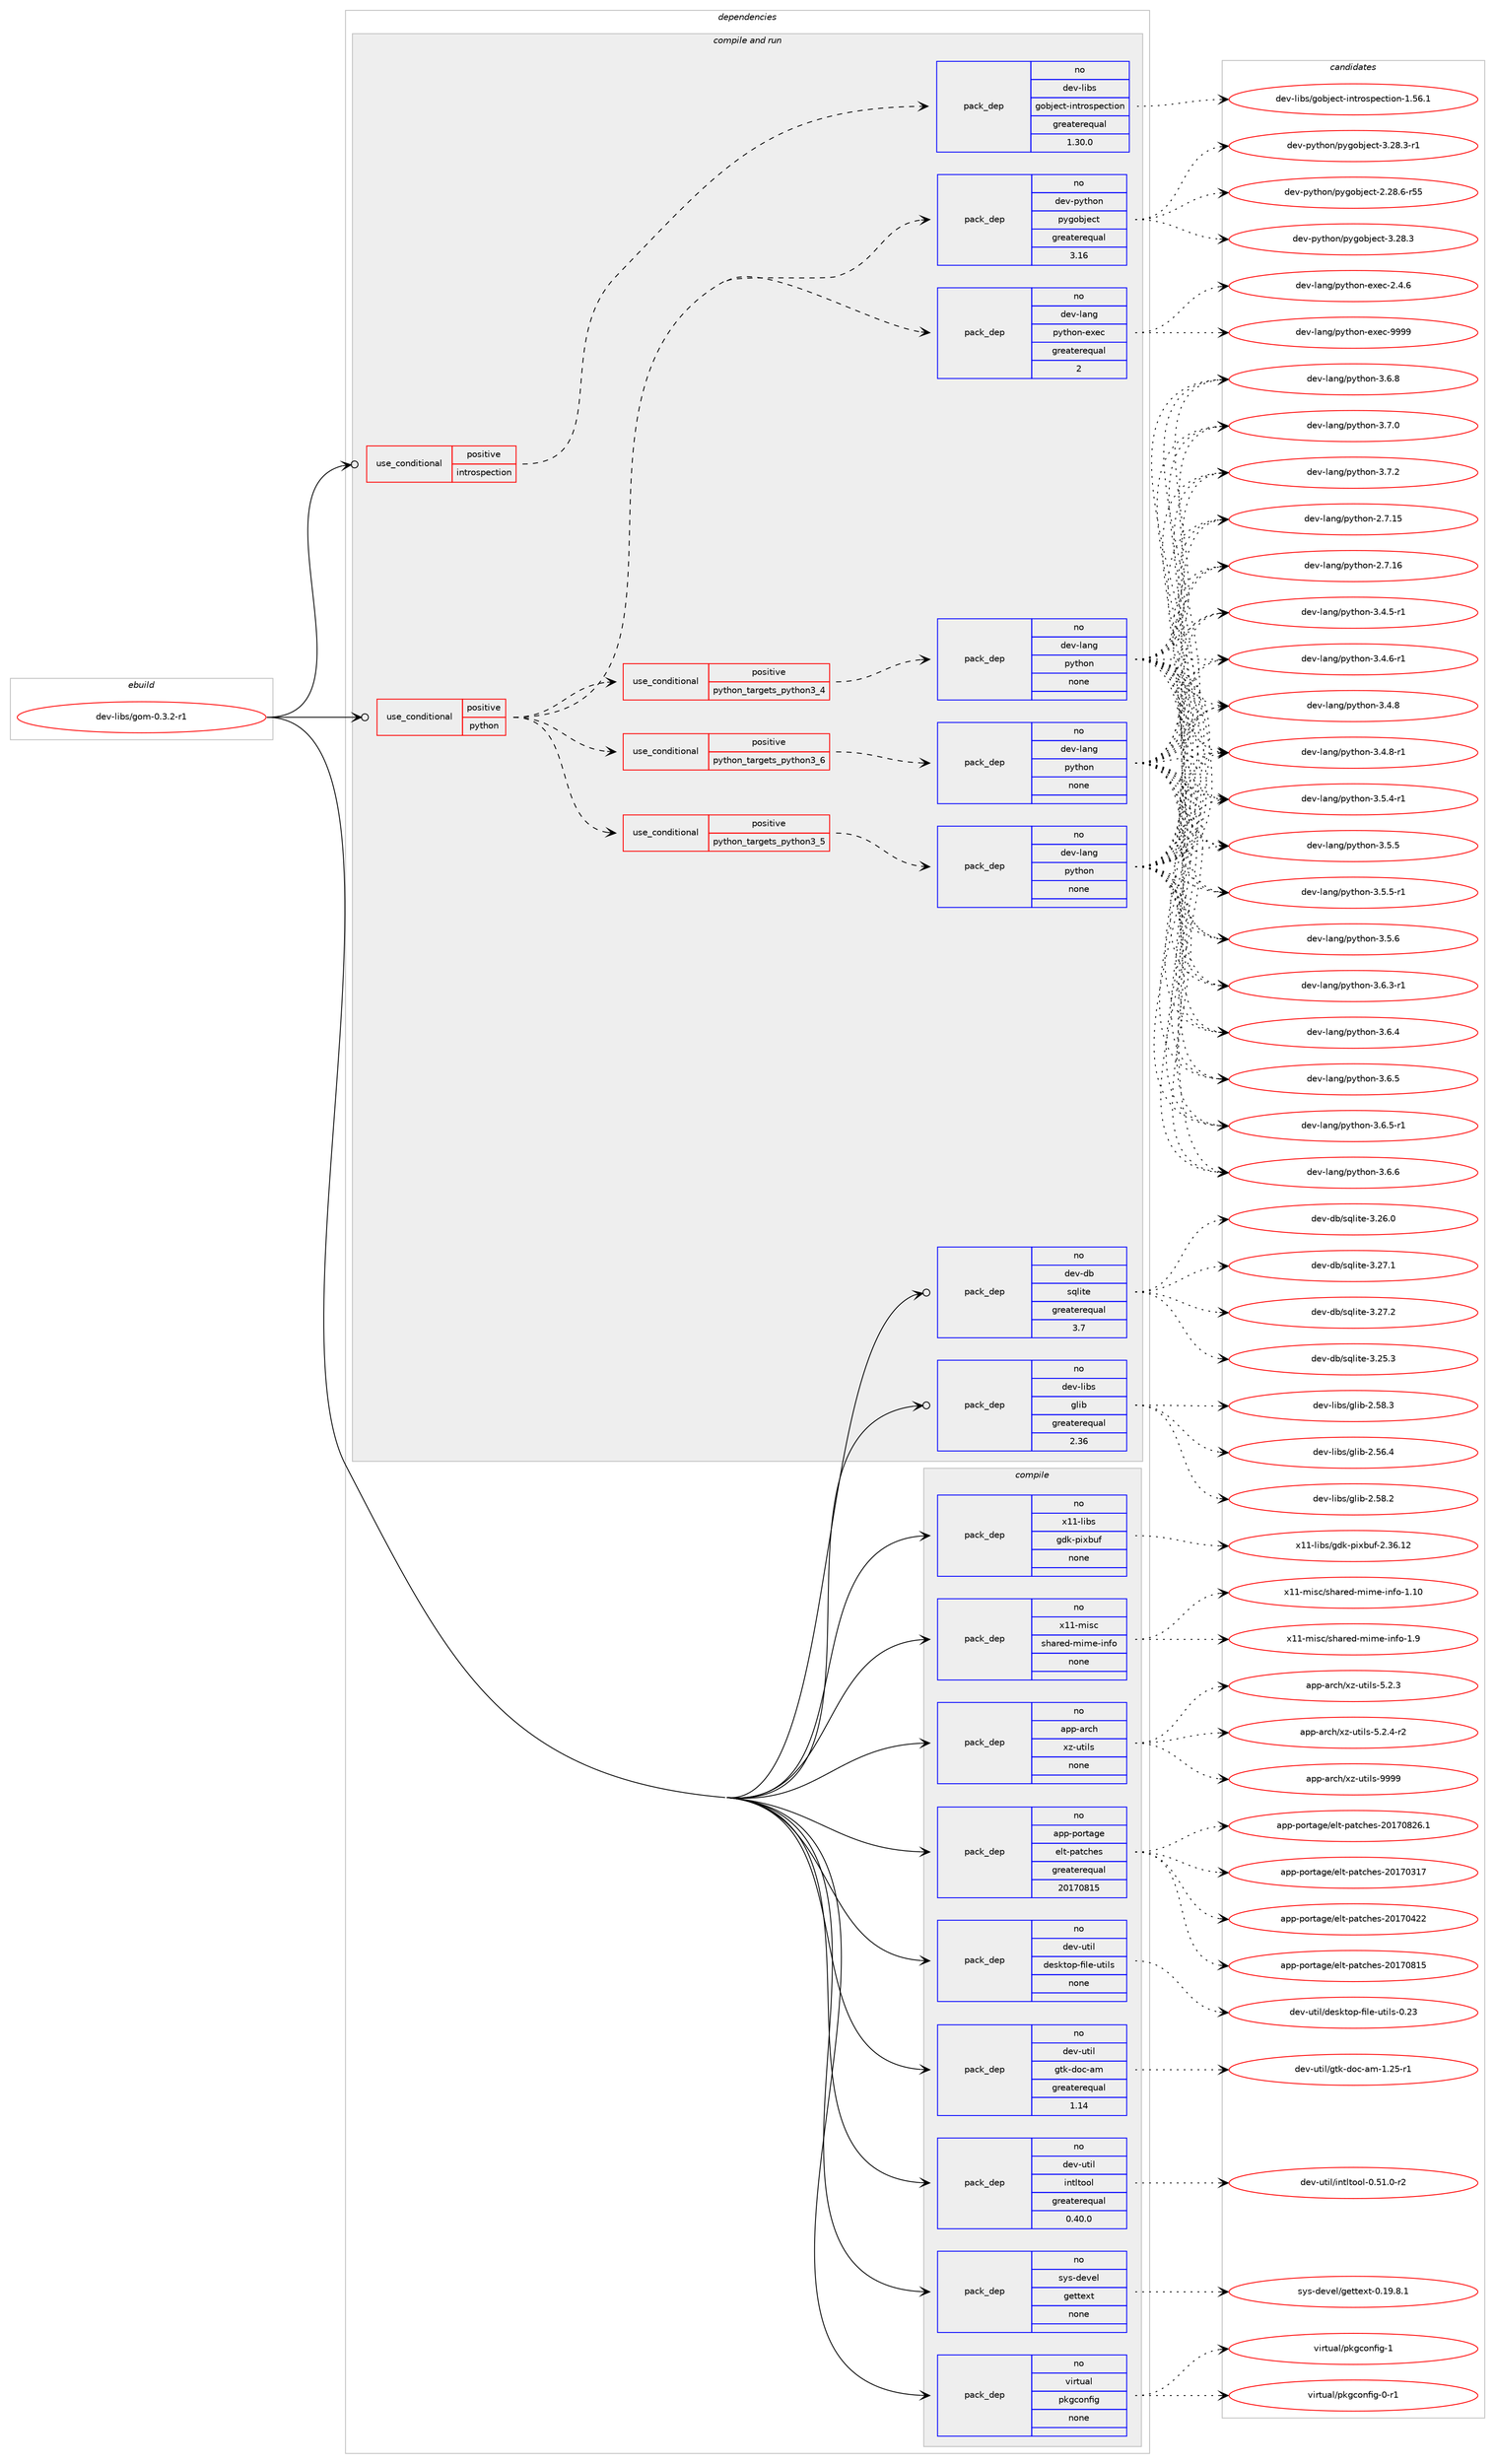 digraph prolog {

# *************
# Graph options
# *************

newrank=true;
concentrate=true;
compound=true;
graph [rankdir=LR,fontname=Helvetica,fontsize=10,ranksep=1.5];#, ranksep=2.5, nodesep=0.2];
edge  [arrowhead=vee];
node  [fontname=Helvetica,fontsize=10];

# **********
# The ebuild
# **********

subgraph cluster_leftcol {
color=gray;
rank=same;
label=<<i>ebuild</i>>;
id [label="dev-libs/gom-0.3.2-r1", color=red, width=4, href="../dev-libs/gom-0.3.2-r1.svg"];
}

# ****************
# The dependencies
# ****************

subgraph cluster_midcol {
color=gray;
label=<<i>dependencies</i>>;
subgraph cluster_compile {
fillcolor="#eeeeee";
style=filled;
label=<<i>compile</i>>;
subgraph pack977738 {
dependency1366185 [label=<<TABLE BORDER="0" CELLBORDER="1" CELLSPACING="0" CELLPADDING="4" WIDTH="220"><TR><TD ROWSPAN="6" CELLPADDING="30">pack_dep</TD></TR><TR><TD WIDTH="110">no</TD></TR><TR><TD>app-arch</TD></TR><TR><TD>xz-utils</TD></TR><TR><TD>none</TD></TR><TR><TD></TD></TR></TABLE>>, shape=none, color=blue];
}
id:e -> dependency1366185:w [weight=20,style="solid",arrowhead="vee"];
subgraph pack977739 {
dependency1366186 [label=<<TABLE BORDER="0" CELLBORDER="1" CELLSPACING="0" CELLPADDING="4" WIDTH="220"><TR><TD ROWSPAN="6" CELLPADDING="30">pack_dep</TD></TR><TR><TD WIDTH="110">no</TD></TR><TR><TD>app-portage</TD></TR><TR><TD>elt-patches</TD></TR><TR><TD>greaterequal</TD></TR><TR><TD>20170815</TD></TR></TABLE>>, shape=none, color=blue];
}
id:e -> dependency1366186:w [weight=20,style="solid",arrowhead="vee"];
subgraph pack977740 {
dependency1366187 [label=<<TABLE BORDER="0" CELLBORDER="1" CELLSPACING="0" CELLPADDING="4" WIDTH="220"><TR><TD ROWSPAN="6" CELLPADDING="30">pack_dep</TD></TR><TR><TD WIDTH="110">no</TD></TR><TR><TD>dev-util</TD></TR><TR><TD>desktop-file-utils</TD></TR><TR><TD>none</TD></TR><TR><TD></TD></TR></TABLE>>, shape=none, color=blue];
}
id:e -> dependency1366187:w [weight=20,style="solid",arrowhead="vee"];
subgraph pack977741 {
dependency1366188 [label=<<TABLE BORDER="0" CELLBORDER="1" CELLSPACING="0" CELLPADDING="4" WIDTH="220"><TR><TD ROWSPAN="6" CELLPADDING="30">pack_dep</TD></TR><TR><TD WIDTH="110">no</TD></TR><TR><TD>dev-util</TD></TR><TR><TD>gtk-doc-am</TD></TR><TR><TD>greaterequal</TD></TR><TR><TD>1.14</TD></TR></TABLE>>, shape=none, color=blue];
}
id:e -> dependency1366188:w [weight=20,style="solid",arrowhead="vee"];
subgraph pack977742 {
dependency1366189 [label=<<TABLE BORDER="0" CELLBORDER="1" CELLSPACING="0" CELLPADDING="4" WIDTH="220"><TR><TD ROWSPAN="6" CELLPADDING="30">pack_dep</TD></TR><TR><TD WIDTH="110">no</TD></TR><TR><TD>dev-util</TD></TR><TR><TD>intltool</TD></TR><TR><TD>greaterequal</TD></TR><TR><TD>0.40.0</TD></TR></TABLE>>, shape=none, color=blue];
}
id:e -> dependency1366189:w [weight=20,style="solid",arrowhead="vee"];
subgraph pack977743 {
dependency1366190 [label=<<TABLE BORDER="0" CELLBORDER="1" CELLSPACING="0" CELLPADDING="4" WIDTH="220"><TR><TD ROWSPAN="6" CELLPADDING="30">pack_dep</TD></TR><TR><TD WIDTH="110">no</TD></TR><TR><TD>sys-devel</TD></TR><TR><TD>gettext</TD></TR><TR><TD>none</TD></TR><TR><TD></TD></TR></TABLE>>, shape=none, color=blue];
}
id:e -> dependency1366190:w [weight=20,style="solid",arrowhead="vee"];
subgraph pack977744 {
dependency1366191 [label=<<TABLE BORDER="0" CELLBORDER="1" CELLSPACING="0" CELLPADDING="4" WIDTH="220"><TR><TD ROWSPAN="6" CELLPADDING="30">pack_dep</TD></TR><TR><TD WIDTH="110">no</TD></TR><TR><TD>virtual</TD></TR><TR><TD>pkgconfig</TD></TR><TR><TD>none</TD></TR><TR><TD></TD></TR></TABLE>>, shape=none, color=blue];
}
id:e -> dependency1366191:w [weight=20,style="solid",arrowhead="vee"];
subgraph pack977745 {
dependency1366192 [label=<<TABLE BORDER="0" CELLBORDER="1" CELLSPACING="0" CELLPADDING="4" WIDTH="220"><TR><TD ROWSPAN="6" CELLPADDING="30">pack_dep</TD></TR><TR><TD WIDTH="110">no</TD></TR><TR><TD>x11-libs</TD></TR><TR><TD>gdk-pixbuf</TD></TR><TR><TD>none</TD></TR><TR><TD></TD></TR></TABLE>>, shape=none, color=blue];
}
id:e -> dependency1366192:w [weight=20,style="solid",arrowhead="vee"];
subgraph pack977746 {
dependency1366193 [label=<<TABLE BORDER="0" CELLBORDER="1" CELLSPACING="0" CELLPADDING="4" WIDTH="220"><TR><TD ROWSPAN="6" CELLPADDING="30">pack_dep</TD></TR><TR><TD WIDTH="110">no</TD></TR><TR><TD>x11-misc</TD></TR><TR><TD>shared-mime-info</TD></TR><TR><TD>none</TD></TR><TR><TD></TD></TR></TABLE>>, shape=none, color=blue];
}
id:e -> dependency1366193:w [weight=20,style="solid",arrowhead="vee"];
}
subgraph cluster_compileandrun {
fillcolor="#eeeeee";
style=filled;
label=<<i>compile and run</i>>;
subgraph cond365730 {
dependency1366194 [label=<<TABLE BORDER="0" CELLBORDER="1" CELLSPACING="0" CELLPADDING="4"><TR><TD ROWSPAN="3" CELLPADDING="10">use_conditional</TD></TR><TR><TD>positive</TD></TR><TR><TD>introspection</TD></TR></TABLE>>, shape=none, color=red];
subgraph pack977747 {
dependency1366195 [label=<<TABLE BORDER="0" CELLBORDER="1" CELLSPACING="0" CELLPADDING="4" WIDTH="220"><TR><TD ROWSPAN="6" CELLPADDING="30">pack_dep</TD></TR><TR><TD WIDTH="110">no</TD></TR><TR><TD>dev-libs</TD></TR><TR><TD>gobject-introspection</TD></TR><TR><TD>greaterequal</TD></TR><TR><TD>1.30.0</TD></TR></TABLE>>, shape=none, color=blue];
}
dependency1366194:e -> dependency1366195:w [weight=20,style="dashed",arrowhead="vee"];
}
id:e -> dependency1366194:w [weight=20,style="solid",arrowhead="odotvee"];
subgraph cond365731 {
dependency1366196 [label=<<TABLE BORDER="0" CELLBORDER="1" CELLSPACING="0" CELLPADDING="4"><TR><TD ROWSPAN="3" CELLPADDING="10">use_conditional</TD></TR><TR><TD>positive</TD></TR><TR><TD>python</TD></TR></TABLE>>, shape=none, color=red];
subgraph cond365732 {
dependency1366197 [label=<<TABLE BORDER="0" CELLBORDER="1" CELLSPACING="0" CELLPADDING="4"><TR><TD ROWSPAN="3" CELLPADDING="10">use_conditional</TD></TR><TR><TD>positive</TD></TR><TR><TD>python_targets_python3_4</TD></TR></TABLE>>, shape=none, color=red];
subgraph pack977748 {
dependency1366198 [label=<<TABLE BORDER="0" CELLBORDER="1" CELLSPACING="0" CELLPADDING="4" WIDTH="220"><TR><TD ROWSPAN="6" CELLPADDING="30">pack_dep</TD></TR><TR><TD WIDTH="110">no</TD></TR><TR><TD>dev-lang</TD></TR><TR><TD>python</TD></TR><TR><TD>none</TD></TR><TR><TD></TD></TR></TABLE>>, shape=none, color=blue];
}
dependency1366197:e -> dependency1366198:w [weight=20,style="dashed",arrowhead="vee"];
}
dependency1366196:e -> dependency1366197:w [weight=20,style="dashed",arrowhead="vee"];
subgraph cond365733 {
dependency1366199 [label=<<TABLE BORDER="0" CELLBORDER="1" CELLSPACING="0" CELLPADDING="4"><TR><TD ROWSPAN="3" CELLPADDING="10">use_conditional</TD></TR><TR><TD>positive</TD></TR><TR><TD>python_targets_python3_5</TD></TR></TABLE>>, shape=none, color=red];
subgraph pack977749 {
dependency1366200 [label=<<TABLE BORDER="0" CELLBORDER="1" CELLSPACING="0" CELLPADDING="4" WIDTH="220"><TR><TD ROWSPAN="6" CELLPADDING="30">pack_dep</TD></TR><TR><TD WIDTH="110">no</TD></TR><TR><TD>dev-lang</TD></TR><TR><TD>python</TD></TR><TR><TD>none</TD></TR><TR><TD></TD></TR></TABLE>>, shape=none, color=blue];
}
dependency1366199:e -> dependency1366200:w [weight=20,style="dashed",arrowhead="vee"];
}
dependency1366196:e -> dependency1366199:w [weight=20,style="dashed",arrowhead="vee"];
subgraph cond365734 {
dependency1366201 [label=<<TABLE BORDER="0" CELLBORDER="1" CELLSPACING="0" CELLPADDING="4"><TR><TD ROWSPAN="3" CELLPADDING="10">use_conditional</TD></TR><TR><TD>positive</TD></TR><TR><TD>python_targets_python3_6</TD></TR></TABLE>>, shape=none, color=red];
subgraph pack977750 {
dependency1366202 [label=<<TABLE BORDER="0" CELLBORDER="1" CELLSPACING="0" CELLPADDING="4" WIDTH="220"><TR><TD ROWSPAN="6" CELLPADDING="30">pack_dep</TD></TR><TR><TD WIDTH="110">no</TD></TR><TR><TD>dev-lang</TD></TR><TR><TD>python</TD></TR><TR><TD>none</TD></TR><TR><TD></TD></TR></TABLE>>, shape=none, color=blue];
}
dependency1366201:e -> dependency1366202:w [weight=20,style="dashed",arrowhead="vee"];
}
dependency1366196:e -> dependency1366201:w [weight=20,style="dashed",arrowhead="vee"];
subgraph pack977751 {
dependency1366203 [label=<<TABLE BORDER="0" CELLBORDER="1" CELLSPACING="0" CELLPADDING="4" WIDTH="220"><TR><TD ROWSPAN="6" CELLPADDING="30">pack_dep</TD></TR><TR><TD WIDTH="110">no</TD></TR><TR><TD>dev-lang</TD></TR><TR><TD>python-exec</TD></TR><TR><TD>greaterequal</TD></TR><TR><TD>2</TD></TR></TABLE>>, shape=none, color=blue];
}
dependency1366196:e -> dependency1366203:w [weight=20,style="dashed",arrowhead="vee"];
subgraph pack977752 {
dependency1366204 [label=<<TABLE BORDER="0" CELLBORDER="1" CELLSPACING="0" CELLPADDING="4" WIDTH="220"><TR><TD ROWSPAN="6" CELLPADDING="30">pack_dep</TD></TR><TR><TD WIDTH="110">no</TD></TR><TR><TD>dev-python</TD></TR><TR><TD>pygobject</TD></TR><TR><TD>greaterequal</TD></TR><TR><TD>3.16</TD></TR></TABLE>>, shape=none, color=blue];
}
dependency1366196:e -> dependency1366204:w [weight=20,style="dashed",arrowhead="vee"];
}
id:e -> dependency1366196:w [weight=20,style="solid",arrowhead="odotvee"];
subgraph pack977753 {
dependency1366205 [label=<<TABLE BORDER="0" CELLBORDER="1" CELLSPACING="0" CELLPADDING="4" WIDTH="220"><TR><TD ROWSPAN="6" CELLPADDING="30">pack_dep</TD></TR><TR><TD WIDTH="110">no</TD></TR><TR><TD>dev-db</TD></TR><TR><TD>sqlite</TD></TR><TR><TD>greaterequal</TD></TR><TR><TD>3.7</TD></TR></TABLE>>, shape=none, color=blue];
}
id:e -> dependency1366205:w [weight=20,style="solid",arrowhead="odotvee"];
subgraph pack977754 {
dependency1366206 [label=<<TABLE BORDER="0" CELLBORDER="1" CELLSPACING="0" CELLPADDING="4" WIDTH="220"><TR><TD ROWSPAN="6" CELLPADDING="30">pack_dep</TD></TR><TR><TD WIDTH="110">no</TD></TR><TR><TD>dev-libs</TD></TR><TR><TD>glib</TD></TR><TR><TD>greaterequal</TD></TR><TR><TD>2.36</TD></TR></TABLE>>, shape=none, color=blue];
}
id:e -> dependency1366206:w [weight=20,style="solid",arrowhead="odotvee"];
}
subgraph cluster_run {
fillcolor="#eeeeee";
style=filled;
label=<<i>run</i>>;
}
}

# **************
# The candidates
# **************

subgraph cluster_choices {
rank=same;
color=gray;
label=<<i>candidates</i>>;

subgraph choice977738 {
color=black;
nodesep=1;
choice971121124597114991044712012245117116105108115455346504651 [label="app-arch/xz-utils-5.2.3", color=red, width=4,href="../app-arch/xz-utils-5.2.3.svg"];
choice9711211245971149910447120122451171161051081154553465046524511450 [label="app-arch/xz-utils-5.2.4-r2", color=red, width=4,href="../app-arch/xz-utils-5.2.4-r2.svg"];
choice9711211245971149910447120122451171161051081154557575757 [label="app-arch/xz-utils-9999", color=red, width=4,href="../app-arch/xz-utils-9999.svg"];
dependency1366185:e -> choice971121124597114991044712012245117116105108115455346504651:w [style=dotted,weight="100"];
dependency1366185:e -> choice9711211245971149910447120122451171161051081154553465046524511450:w [style=dotted,weight="100"];
dependency1366185:e -> choice9711211245971149910447120122451171161051081154557575757:w [style=dotted,weight="100"];
}
subgraph choice977739 {
color=black;
nodesep=1;
choice97112112451121111141169710310147101108116451129711699104101115455048495548514955 [label="app-portage/elt-patches-20170317", color=red, width=4,href="../app-portage/elt-patches-20170317.svg"];
choice97112112451121111141169710310147101108116451129711699104101115455048495548525050 [label="app-portage/elt-patches-20170422", color=red, width=4,href="../app-portage/elt-patches-20170422.svg"];
choice97112112451121111141169710310147101108116451129711699104101115455048495548564953 [label="app-portage/elt-patches-20170815", color=red, width=4,href="../app-portage/elt-patches-20170815.svg"];
choice971121124511211111411697103101471011081164511297116991041011154550484955485650544649 [label="app-portage/elt-patches-20170826.1", color=red, width=4,href="../app-portage/elt-patches-20170826.1.svg"];
dependency1366186:e -> choice97112112451121111141169710310147101108116451129711699104101115455048495548514955:w [style=dotted,weight="100"];
dependency1366186:e -> choice97112112451121111141169710310147101108116451129711699104101115455048495548525050:w [style=dotted,weight="100"];
dependency1366186:e -> choice97112112451121111141169710310147101108116451129711699104101115455048495548564953:w [style=dotted,weight="100"];
dependency1366186:e -> choice971121124511211111411697103101471011081164511297116991041011154550484955485650544649:w [style=dotted,weight="100"];
}
subgraph choice977740 {
color=black;
nodesep=1;
choice100101118451171161051084710010111510711611111245102105108101451171161051081154548465051 [label="dev-util/desktop-file-utils-0.23", color=red, width=4,href="../dev-util/desktop-file-utils-0.23.svg"];
dependency1366187:e -> choice100101118451171161051084710010111510711611111245102105108101451171161051081154548465051:w [style=dotted,weight="100"];
}
subgraph choice977741 {
color=black;
nodesep=1;
choice10010111845117116105108471031161074510011199459710945494650534511449 [label="dev-util/gtk-doc-am-1.25-r1", color=red, width=4,href="../dev-util/gtk-doc-am-1.25-r1.svg"];
dependency1366188:e -> choice10010111845117116105108471031161074510011199459710945494650534511449:w [style=dotted,weight="100"];
}
subgraph choice977742 {
color=black;
nodesep=1;
choice1001011184511711610510847105110116108116111111108454846534946484511450 [label="dev-util/intltool-0.51.0-r2", color=red, width=4,href="../dev-util/intltool-0.51.0-r2.svg"];
dependency1366189:e -> choice1001011184511711610510847105110116108116111111108454846534946484511450:w [style=dotted,weight="100"];
}
subgraph choice977743 {
color=black;
nodesep=1;
choice1151211154510010111810110847103101116116101120116454846495746564649 [label="sys-devel/gettext-0.19.8.1", color=red, width=4,href="../sys-devel/gettext-0.19.8.1.svg"];
dependency1366190:e -> choice1151211154510010111810110847103101116116101120116454846495746564649:w [style=dotted,weight="100"];
}
subgraph choice977744 {
color=black;
nodesep=1;
choice11810511411611797108471121071039911111010210510345484511449 [label="virtual/pkgconfig-0-r1", color=red, width=4,href="../virtual/pkgconfig-0-r1.svg"];
choice1181051141161179710847112107103991111101021051034549 [label="virtual/pkgconfig-1", color=red, width=4,href="../virtual/pkgconfig-1.svg"];
dependency1366191:e -> choice11810511411611797108471121071039911111010210510345484511449:w [style=dotted,weight="100"];
dependency1366191:e -> choice1181051141161179710847112107103991111101021051034549:w [style=dotted,weight="100"];
}
subgraph choice977745 {
color=black;
nodesep=1;
choice120494945108105981154710310010745112105120981171024550465154464950 [label="x11-libs/gdk-pixbuf-2.36.12", color=red, width=4,href="../x11-libs/gdk-pixbuf-2.36.12.svg"];
dependency1366192:e -> choice120494945108105981154710310010745112105120981171024550465154464950:w [style=dotted,weight="100"];
}
subgraph choice977746 {
color=black;
nodesep=1;
choice12049494510910511599471151049711410110045109105109101451051101021114549464948 [label="x11-misc/shared-mime-info-1.10", color=red, width=4,href="../x11-misc/shared-mime-info-1.10.svg"];
choice120494945109105115994711510497114101100451091051091014510511010211145494657 [label="x11-misc/shared-mime-info-1.9", color=red, width=4,href="../x11-misc/shared-mime-info-1.9.svg"];
dependency1366193:e -> choice12049494510910511599471151049711410110045109105109101451051101021114549464948:w [style=dotted,weight="100"];
dependency1366193:e -> choice120494945109105115994711510497114101100451091051091014510511010211145494657:w [style=dotted,weight="100"];
}
subgraph choice977747 {
color=black;
nodesep=1;
choice1001011184510810598115471031119810610199116451051101161141111151121019911610511111045494653544649 [label="dev-libs/gobject-introspection-1.56.1", color=red, width=4,href="../dev-libs/gobject-introspection-1.56.1.svg"];
dependency1366195:e -> choice1001011184510810598115471031119810610199116451051101161141111151121019911610511111045494653544649:w [style=dotted,weight="100"];
}
subgraph choice977748 {
color=black;
nodesep=1;
choice10010111845108971101034711212111610411111045504655464953 [label="dev-lang/python-2.7.15", color=red, width=4,href="../dev-lang/python-2.7.15.svg"];
choice10010111845108971101034711212111610411111045504655464954 [label="dev-lang/python-2.7.16", color=red, width=4,href="../dev-lang/python-2.7.16.svg"];
choice1001011184510897110103471121211161041111104551465246534511449 [label="dev-lang/python-3.4.5-r1", color=red, width=4,href="../dev-lang/python-3.4.5-r1.svg"];
choice1001011184510897110103471121211161041111104551465246544511449 [label="dev-lang/python-3.4.6-r1", color=red, width=4,href="../dev-lang/python-3.4.6-r1.svg"];
choice100101118451089711010347112121116104111110455146524656 [label="dev-lang/python-3.4.8", color=red, width=4,href="../dev-lang/python-3.4.8.svg"];
choice1001011184510897110103471121211161041111104551465246564511449 [label="dev-lang/python-3.4.8-r1", color=red, width=4,href="../dev-lang/python-3.4.8-r1.svg"];
choice1001011184510897110103471121211161041111104551465346524511449 [label="dev-lang/python-3.5.4-r1", color=red, width=4,href="../dev-lang/python-3.5.4-r1.svg"];
choice100101118451089711010347112121116104111110455146534653 [label="dev-lang/python-3.5.5", color=red, width=4,href="../dev-lang/python-3.5.5.svg"];
choice1001011184510897110103471121211161041111104551465346534511449 [label="dev-lang/python-3.5.5-r1", color=red, width=4,href="../dev-lang/python-3.5.5-r1.svg"];
choice100101118451089711010347112121116104111110455146534654 [label="dev-lang/python-3.5.6", color=red, width=4,href="../dev-lang/python-3.5.6.svg"];
choice1001011184510897110103471121211161041111104551465446514511449 [label="dev-lang/python-3.6.3-r1", color=red, width=4,href="../dev-lang/python-3.6.3-r1.svg"];
choice100101118451089711010347112121116104111110455146544652 [label="dev-lang/python-3.6.4", color=red, width=4,href="../dev-lang/python-3.6.4.svg"];
choice100101118451089711010347112121116104111110455146544653 [label="dev-lang/python-3.6.5", color=red, width=4,href="../dev-lang/python-3.6.5.svg"];
choice1001011184510897110103471121211161041111104551465446534511449 [label="dev-lang/python-3.6.5-r1", color=red, width=4,href="../dev-lang/python-3.6.5-r1.svg"];
choice100101118451089711010347112121116104111110455146544654 [label="dev-lang/python-3.6.6", color=red, width=4,href="../dev-lang/python-3.6.6.svg"];
choice100101118451089711010347112121116104111110455146544656 [label="dev-lang/python-3.6.8", color=red, width=4,href="../dev-lang/python-3.6.8.svg"];
choice100101118451089711010347112121116104111110455146554648 [label="dev-lang/python-3.7.0", color=red, width=4,href="../dev-lang/python-3.7.0.svg"];
choice100101118451089711010347112121116104111110455146554650 [label="dev-lang/python-3.7.2", color=red, width=4,href="../dev-lang/python-3.7.2.svg"];
dependency1366198:e -> choice10010111845108971101034711212111610411111045504655464953:w [style=dotted,weight="100"];
dependency1366198:e -> choice10010111845108971101034711212111610411111045504655464954:w [style=dotted,weight="100"];
dependency1366198:e -> choice1001011184510897110103471121211161041111104551465246534511449:w [style=dotted,weight="100"];
dependency1366198:e -> choice1001011184510897110103471121211161041111104551465246544511449:w [style=dotted,weight="100"];
dependency1366198:e -> choice100101118451089711010347112121116104111110455146524656:w [style=dotted,weight="100"];
dependency1366198:e -> choice1001011184510897110103471121211161041111104551465246564511449:w [style=dotted,weight="100"];
dependency1366198:e -> choice1001011184510897110103471121211161041111104551465346524511449:w [style=dotted,weight="100"];
dependency1366198:e -> choice100101118451089711010347112121116104111110455146534653:w [style=dotted,weight="100"];
dependency1366198:e -> choice1001011184510897110103471121211161041111104551465346534511449:w [style=dotted,weight="100"];
dependency1366198:e -> choice100101118451089711010347112121116104111110455146534654:w [style=dotted,weight="100"];
dependency1366198:e -> choice1001011184510897110103471121211161041111104551465446514511449:w [style=dotted,weight="100"];
dependency1366198:e -> choice100101118451089711010347112121116104111110455146544652:w [style=dotted,weight="100"];
dependency1366198:e -> choice100101118451089711010347112121116104111110455146544653:w [style=dotted,weight="100"];
dependency1366198:e -> choice1001011184510897110103471121211161041111104551465446534511449:w [style=dotted,weight="100"];
dependency1366198:e -> choice100101118451089711010347112121116104111110455146544654:w [style=dotted,weight="100"];
dependency1366198:e -> choice100101118451089711010347112121116104111110455146544656:w [style=dotted,weight="100"];
dependency1366198:e -> choice100101118451089711010347112121116104111110455146554648:w [style=dotted,weight="100"];
dependency1366198:e -> choice100101118451089711010347112121116104111110455146554650:w [style=dotted,weight="100"];
}
subgraph choice977749 {
color=black;
nodesep=1;
choice10010111845108971101034711212111610411111045504655464953 [label="dev-lang/python-2.7.15", color=red, width=4,href="../dev-lang/python-2.7.15.svg"];
choice10010111845108971101034711212111610411111045504655464954 [label="dev-lang/python-2.7.16", color=red, width=4,href="../dev-lang/python-2.7.16.svg"];
choice1001011184510897110103471121211161041111104551465246534511449 [label="dev-lang/python-3.4.5-r1", color=red, width=4,href="../dev-lang/python-3.4.5-r1.svg"];
choice1001011184510897110103471121211161041111104551465246544511449 [label="dev-lang/python-3.4.6-r1", color=red, width=4,href="../dev-lang/python-3.4.6-r1.svg"];
choice100101118451089711010347112121116104111110455146524656 [label="dev-lang/python-3.4.8", color=red, width=4,href="../dev-lang/python-3.4.8.svg"];
choice1001011184510897110103471121211161041111104551465246564511449 [label="dev-lang/python-3.4.8-r1", color=red, width=4,href="../dev-lang/python-3.4.8-r1.svg"];
choice1001011184510897110103471121211161041111104551465346524511449 [label="dev-lang/python-3.5.4-r1", color=red, width=4,href="../dev-lang/python-3.5.4-r1.svg"];
choice100101118451089711010347112121116104111110455146534653 [label="dev-lang/python-3.5.5", color=red, width=4,href="../dev-lang/python-3.5.5.svg"];
choice1001011184510897110103471121211161041111104551465346534511449 [label="dev-lang/python-3.5.5-r1", color=red, width=4,href="../dev-lang/python-3.5.5-r1.svg"];
choice100101118451089711010347112121116104111110455146534654 [label="dev-lang/python-3.5.6", color=red, width=4,href="../dev-lang/python-3.5.6.svg"];
choice1001011184510897110103471121211161041111104551465446514511449 [label="dev-lang/python-3.6.3-r1", color=red, width=4,href="../dev-lang/python-3.6.3-r1.svg"];
choice100101118451089711010347112121116104111110455146544652 [label="dev-lang/python-3.6.4", color=red, width=4,href="../dev-lang/python-3.6.4.svg"];
choice100101118451089711010347112121116104111110455146544653 [label="dev-lang/python-3.6.5", color=red, width=4,href="../dev-lang/python-3.6.5.svg"];
choice1001011184510897110103471121211161041111104551465446534511449 [label="dev-lang/python-3.6.5-r1", color=red, width=4,href="../dev-lang/python-3.6.5-r1.svg"];
choice100101118451089711010347112121116104111110455146544654 [label="dev-lang/python-3.6.6", color=red, width=4,href="../dev-lang/python-3.6.6.svg"];
choice100101118451089711010347112121116104111110455146544656 [label="dev-lang/python-3.6.8", color=red, width=4,href="../dev-lang/python-3.6.8.svg"];
choice100101118451089711010347112121116104111110455146554648 [label="dev-lang/python-3.7.0", color=red, width=4,href="../dev-lang/python-3.7.0.svg"];
choice100101118451089711010347112121116104111110455146554650 [label="dev-lang/python-3.7.2", color=red, width=4,href="../dev-lang/python-3.7.2.svg"];
dependency1366200:e -> choice10010111845108971101034711212111610411111045504655464953:w [style=dotted,weight="100"];
dependency1366200:e -> choice10010111845108971101034711212111610411111045504655464954:w [style=dotted,weight="100"];
dependency1366200:e -> choice1001011184510897110103471121211161041111104551465246534511449:w [style=dotted,weight="100"];
dependency1366200:e -> choice1001011184510897110103471121211161041111104551465246544511449:w [style=dotted,weight="100"];
dependency1366200:e -> choice100101118451089711010347112121116104111110455146524656:w [style=dotted,weight="100"];
dependency1366200:e -> choice1001011184510897110103471121211161041111104551465246564511449:w [style=dotted,weight="100"];
dependency1366200:e -> choice1001011184510897110103471121211161041111104551465346524511449:w [style=dotted,weight="100"];
dependency1366200:e -> choice100101118451089711010347112121116104111110455146534653:w [style=dotted,weight="100"];
dependency1366200:e -> choice1001011184510897110103471121211161041111104551465346534511449:w [style=dotted,weight="100"];
dependency1366200:e -> choice100101118451089711010347112121116104111110455146534654:w [style=dotted,weight="100"];
dependency1366200:e -> choice1001011184510897110103471121211161041111104551465446514511449:w [style=dotted,weight="100"];
dependency1366200:e -> choice100101118451089711010347112121116104111110455146544652:w [style=dotted,weight="100"];
dependency1366200:e -> choice100101118451089711010347112121116104111110455146544653:w [style=dotted,weight="100"];
dependency1366200:e -> choice1001011184510897110103471121211161041111104551465446534511449:w [style=dotted,weight="100"];
dependency1366200:e -> choice100101118451089711010347112121116104111110455146544654:w [style=dotted,weight="100"];
dependency1366200:e -> choice100101118451089711010347112121116104111110455146544656:w [style=dotted,weight="100"];
dependency1366200:e -> choice100101118451089711010347112121116104111110455146554648:w [style=dotted,weight="100"];
dependency1366200:e -> choice100101118451089711010347112121116104111110455146554650:w [style=dotted,weight="100"];
}
subgraph choice977750 {
color=black;
nodesep=1;
choice10010111845108971101034711212111610411111045504655464953 [label="dev-lang/python-2.7.15", color=red, width=4,href="../dev-lang/python-2.7.15.svg"];
choice10010111845108971101034711212111610411111045504655464954 [label="dev-lang/python-2.7.16", color=red, width=4,href="../dev-lang/python-2.7.16.svg"];
choice1001011184510897110103471121211161041111104551465246534511449 [label="dev-lang/python-3.4.5-r1", color=red, width=4,href="../dev-lang/python-3.4.5-r1.svg"];
choice1001011184510897110103471121211161041111104551465246544511449 [label="dev-lang/python-3.4.6-r1", color=red, width=4,href="../dev-lang/python-3.4.6-r1.svg"];
choice100101118451089711010347112121116104111110455146524656 [label="dev-lang/python-3.4.8", color=red, width=4,href="../dev-lang/python-3.4.8.svg"];
choice1001011184510897110103471121211161041111104551465246564511449 [label="dev-lang/python-3.4.8-r1", color=red, width=4,href="../dev-lang/python-3.4.8-r1.svg"];
choice1001011184510897110103471121211161041111104551465346524511449 [label="dev-lang/python-3.5.4-r1", color=red, width=4,href="../dev-lang/python-3.5.4-r1.svg"];
choice100101118451089711010347112121116104111110455146534653 [label="dev-lang/python-3.5.5", color=red, width=4,href="../dev-lang/python-3.5.5.svg"];
choice1001011184510897110103471121211161041111104551465346534511449 [label="dev-lang/python-3.5.5-r1", color=red, width=4,href="../dev-lang/python-3.5.5-r1.svg"];
choice100101118451089711010347112121116104111110455146534654 [label="dev-lang/python-3.5.6", color=red, width=4,href="../dev-lang/python-3.5.6.svg"];
choice1001011184510897110103471121211161041111104551465446514511449 [label="dev-lang/python-3.6.3-r1", color=red, width=4,href="../dev-lang/python-3.6.3-r1.svg"];
choice100101118451089711010347112121116104111110455146544652 [label="dev-lang/python-3.6.4", color=red, width=4,href="../dev-lang/python-3.6.4.svg"];
choice100101118451089711010347112121116104111110455146544653 [label="dev-lang/python-3.6.5", color=red, width=4,href="../dev-lang/python-3.6.5.svg"];
choice1001011184510897110103471121211161041111104551465446534511449 [label="dev-lang/python-3.6.5-r1", color=red, width=4,href="../dev-lang/python-3.6.5-r1.svg"];
choice100101118451089711010347112121116104111110455146544654 [label="dev-lang/python-3.6.6", color=red, width=4,href="../dev-lang/python-3.6.6.svg"];
choice100101118451089711010347112121116104111110455146544656 [label="dev-lang/python-3.6.8", color=red, width=4,href="../dev-lang/python-3.6.8.svg"];
choice100101118451089711010347112121116104111110455146554648 [label="dev-lang/python-3.7.0", color=red, width=4,href="../dev-lang/python-3.7.0.svg"];
choice100101118451089711010347112121116104111110455146554650 [label="dev-lang/python-3.7.2", color=red, width=4,href="../dev-lang/python-3.7.2.svg"];
dependency1366202:e -> choice10010111845108971101034711212111610411111045504655464953:w [style=dotted,weight="100"];
dependency1366202:e -> choice10010111845108971101034711212111610411111045504655464954:w [style=dotted,weight="100"];
dependency1366202:e -> choice1001011184510897110103471121211161041111104551465246534511449:w [style=dotted,weight="100"];
dependency1366202:e -> choice1001011184510897110103471121211161041111104551465246544511449:w [style=dotted,weight="100"];
dependency1366202:e -> choice100101118451089711010347112121116104111110455146524656:w [style=dotted,weight="100"];
dependency1366202:e -> choice1001011184510897110103471121211161041111104551465246564511449:w [style=dotted,weight="100"];
dependency1366202:e -> choice1001011184510897110103471121211161041111104551465346524511449:w [style=dotted,weight="100"];
dependency1366202:e -> choice100101118451089711010347112121116104111110455146534653:w [style=dotted,weight="100"];
dependency1366202:e -> choice1001011184510897110103471121211161041111104551465346534511449:w [style=dotted,weight="100"];
dependency1366202:e -> choice100101118451089711010347112121116104111110455146534654:w [style=dotted,weight="100"];
dependency1366202:e -> choice1001011184510897110103471121211161041111104551465446514511449:w [style=dotted,weight="100"];
dependency1366202:e -> choice100101118451089711010347112121116104111110455146544652:w [style=dotted,weight="100"];
dependency1366202:e -> choice100101118451089711010347112121116104111110455146544653:w [style=dotted,weight="100"];
dependency1366202:e -> choice1001011184510897110103471121211161041111104551465446534511449:w [style=dotted,weight="100"];
dependency1366202:e -> choice100101118451089711010347112121116104111110455146544654:w [style=dotted,weight="100"];
dependency1366202:e -> choice100101118451089711010347112121116104111110455146544656:w [style=dotted,weight="100"];
dependency1366202:e -> choice100101118451089711010347112121116104111110455146554648:w [style=dotted,weight="100"];
dependency1366202:e -> choice100101118451089711010347112121116104111110455146554650:w [style=dotted,weight="100"];
}
subgraph choice977751 {
color=black;
nodesep=1;
choice1001011184510897110103471121211161041111104510112010199455046524654 [label="dev-lang/python-exec-2.4.6", color=red, width=4,href="../dev-lang/python-exec-2.4.6.svg"];
choice10010111845108971101034711212111610411111045101120101994557575757 [label="dev-lang/python-exec-9999", color=red, width=4,href="../dev-lang/python-exec-9999.svg"];
dependency1366203:e -> choice1001011184510897110103471121211161041111104510112010199455046524654:w [style=dotted,weight="100"];
dependency1366203:e -> choice10010111845108971101034711212111610411111045101120101994557575757:w [style=dotted,weight="100"];
}
subgraph choice977752 {
color=black;
nodesep=1;
choice1001011184511212111610411111047112121103111981061019911645504650564654451145353 [label="dev-python/pygobject-2.28.6-r55", color=red, width=4,href="../dev-python/pygobject-2.28.6-r55.svg"];
choice1001011184511212111610411111047112121103111981061019911645514650564651 [label="dev-python/pygobject-3.28.3", color=red, width=4,href="../dev-python/pygobject-3.28.3.svg"];
choice10010111845112121116104111110471121211031119810610199116455146505646514511449 [label="dev-python/pygobject-3.28.3-r1", color=red, width=4,href="../dev-python/pygobject-3.28.3-r1.svg"];
dependency1366204:e -> choice1001011184511212111610411111047112121103111981061019911645504650564654451145353:w [style=dotted,weight="100"];
dependency1366204:e -> choice1001011184511212111610411111047112121103111981061019911645514650564651:w [style=dotted,weight="100"];
dependency1366204:e -> choice10010111845112121116104111110471121211031119810610199116455146505646514511449:w [style=dotted,weight="100"];
}
subgraph choice977753 {
color=black;
nodesep=1;
choice10010111845100984711511310810511610145514650534651 [label="dev-db/sqlite-3.25.3", color=red, width=4,href="../dev-db/sqlite-3.25.3.svg"];
choice10010111845100984711511310810511610145514650544648 [label="dev-db/sqlite-3.26.0", color=red, width=4,href="../dev-db/sqlite-3.26.0.svg"];
choice10010111845100984711511310810511610145514650554649 [label="dev-db/sqlite-3.27.1", color=red, width=4,href="../dev-db/sqlite-3.27.1.svg"];
choice10010111845100984711511310810511610145514650554650 [label="dev-db/sqlite-3.27.2", color=red, width=4,href="../dev-db/sqlite-3.27.2.svg"];
dependency1366205:e -> choice10010111845100984711511310810511610145514650534651:w [style=dotted,weight="100"];
dependency1366205:e -> choice10010111845100984711511310810511610145514650544648:w [style=dotted,weight="100"];
dependency1366205:e -> choice10010111845100984711511310810511610145514650554649:w [style=dotted,weight="100"];
dependency1366205:e -> choice10010111845100984711511310810511610145514650554650:w [style=dotted,weight="100"];
}
subgraph choice977754 {
color=black;
nodesep=1;
choice1001011184510810598115471031081059845504653544652 [label="dev-libs/glib-2.56.4", color=red, width=4,href="../dev-libs/glib-2.56.4.svg"];
choice1001011184510810598115471031081059845504653564650 [label="dev-libs/glib-2.58.2", color=red, width=4,href="../dev-libs/glib-2.58.2.svg"];
choice1001011184510810598115471031081059845504653564651 [label="dev-libs/glib-2.58.3", color=red, width=4,href="../dev-libs/glib-2.58.3.svg"];
dependency1366206:e -> choice1001011184510810598115471031081059845504653544652:w [style=dotted,weight="100"];
dependency1366206:e -> choice1001011184510810598115471031081059845504653564650:w [style=dotted,weight="100"];
dependency1366206:e -> choice1001011184510810598115471031081059845504653564651:w [style=dotted,weight="100"];
}
}

}
